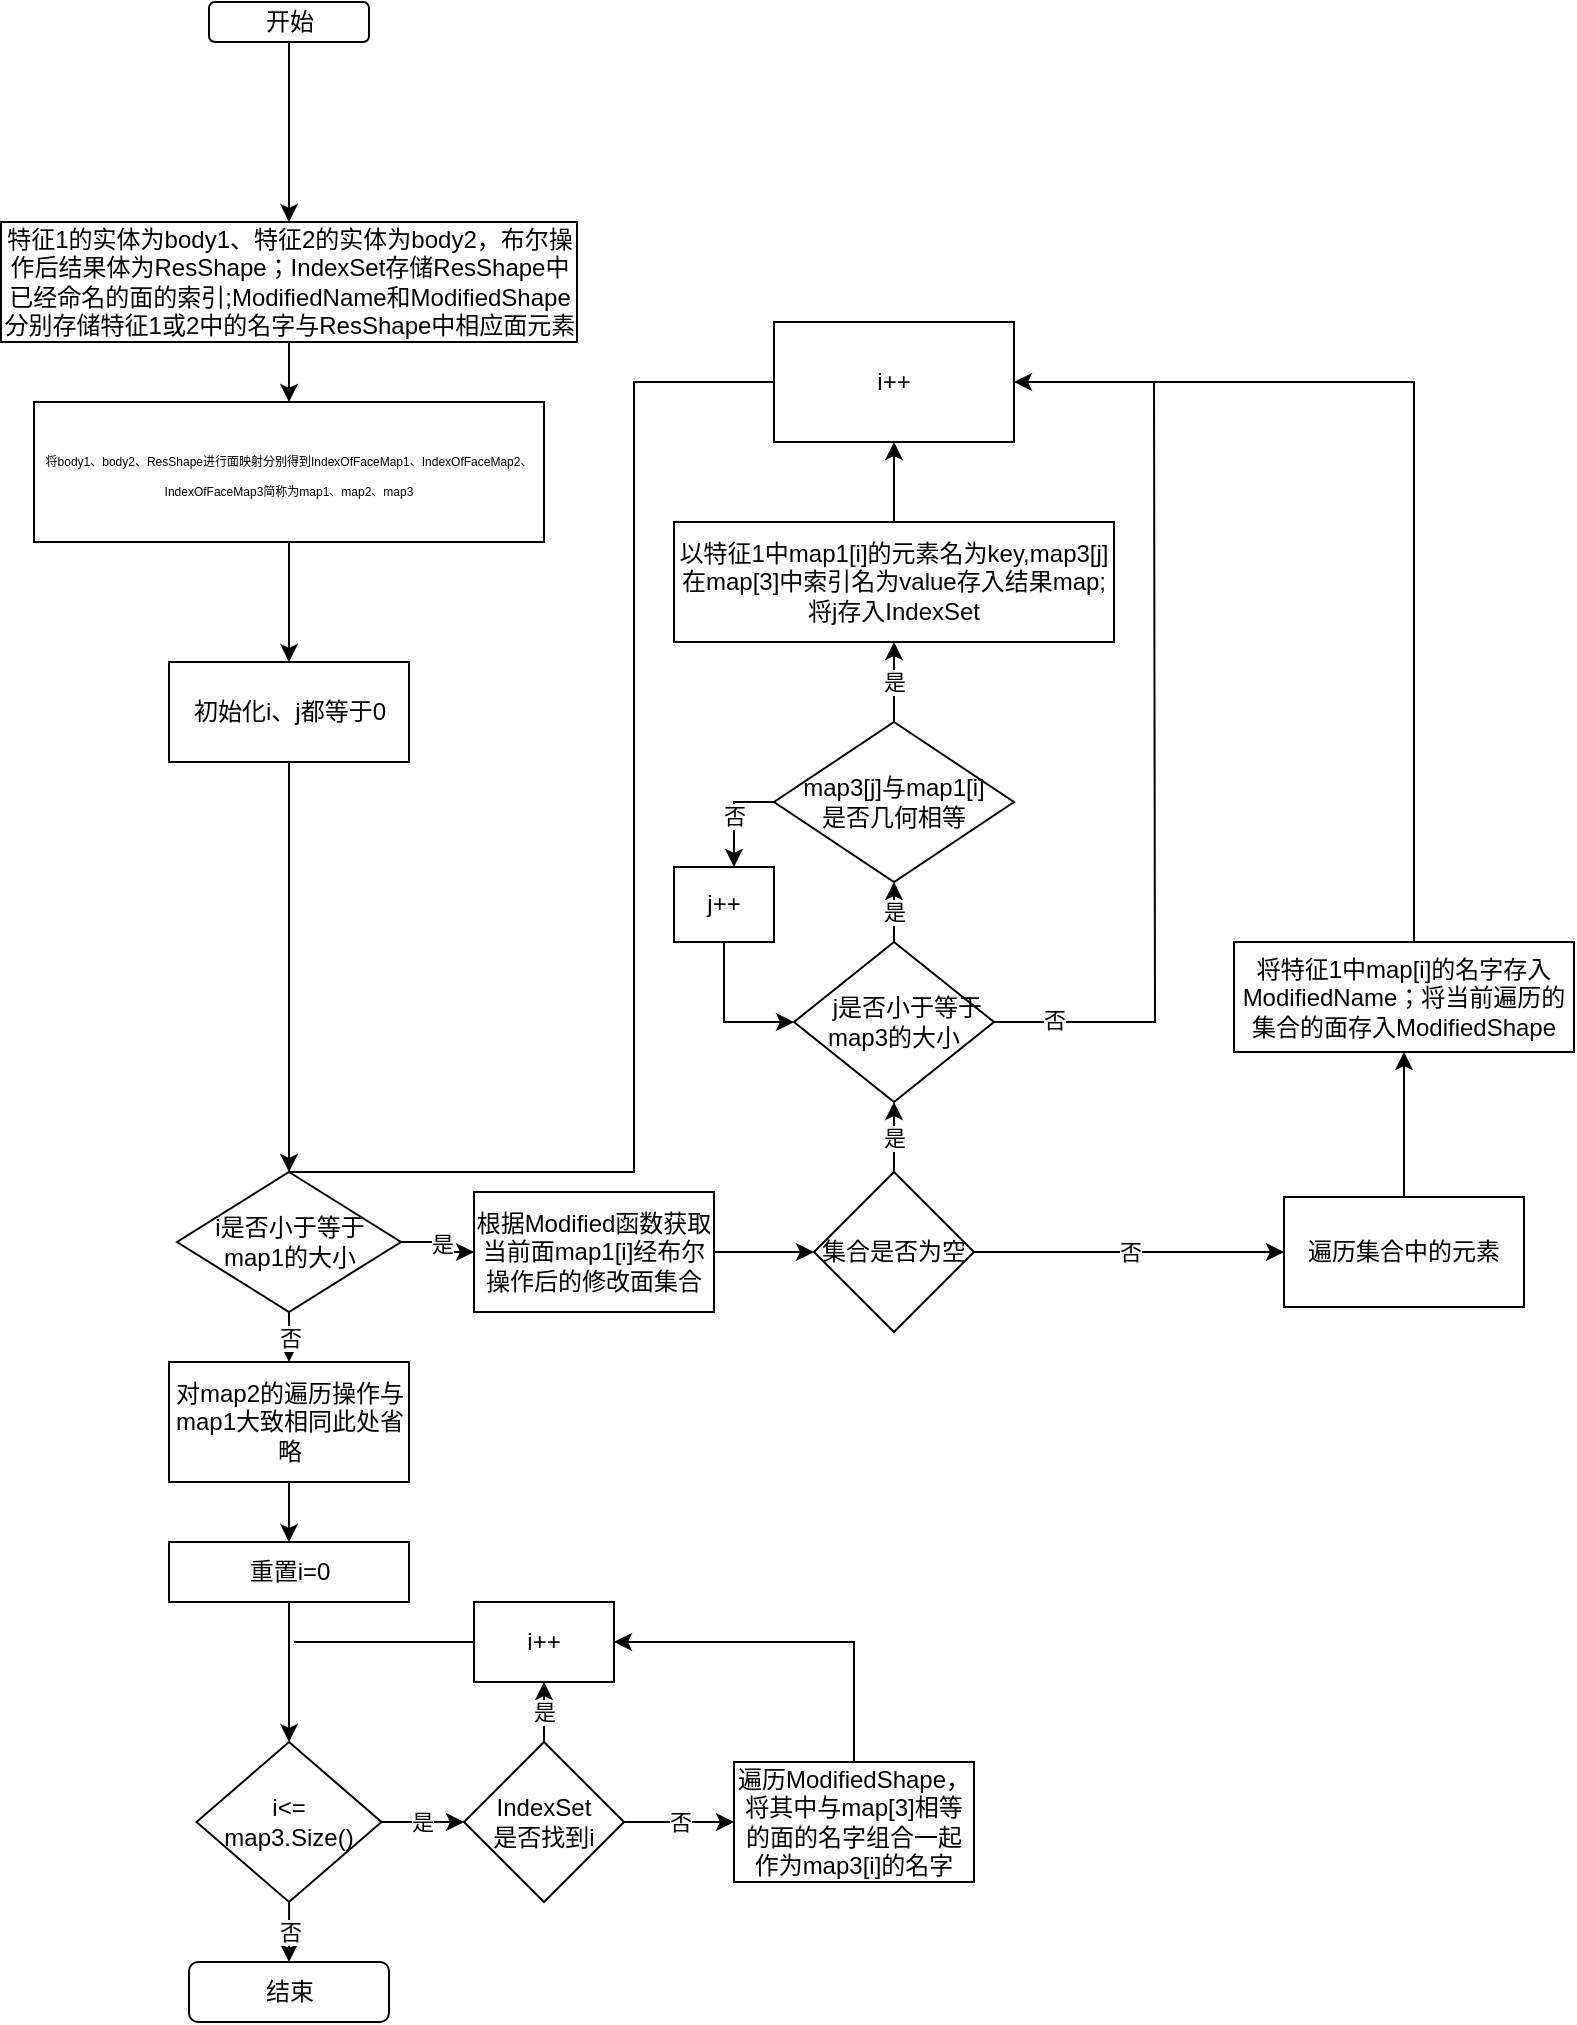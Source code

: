 <mxfile version="21.0.8" type="github">
  <diagram name="第 1 页" id="_Mh3rlw3rDL7OMKS7EPb">
    <mxGraphModel dx="3172" dy="2224" grid="1" gridSize="10" guides="1" tooltips="1" connect="1" arrows="1" fold="1" page="1" pageScale="1" pageWidth="827" pageHeight="1169" math="0" shadow="0">
      <root>
        <mxCell id="0" />
        <mxCell id="1" parent="0" />
        <mxCell id="zeZFywTTIwXV4-_s_FP3-36" style="edgeStyle=orthogonalEdgeStyle;rounded=0;orthogonalLoop=1;jettySize=auto;html=1;entryX=0.5;entryY=0;entryDx=0;entryDy=0;" parent="1" source="zeZFywTTIwXV4-_s_FP3-1" target="zeZFywTTIwXV4-_s_FP3-35" edge="1">
          <mxGeometry relative="1" as="geometry" />
        </mxCell>
        <mxCell id="zeZFywTTIwXV4-_s_FP3-1" value="开始" style="rounded=1;whiteSpace=wrap;html=1;" parent="1" vertex="1">
          <mxGeometry x="-32.5" y="-170" width="80" height="20" as="geometry" />
        </mxCell>
        <mxCell id="zeZFywTTIwXV4-_s_FP3-10" style="edgeStyle=orthogonalEdgeStyle;rounded=0;orthogonalLoop=1;jettySize=auto;html=1;entryX=0.5;entryY=0;entryDx=0;entryDy=0;" parent="1" source="zeZFywTTIwXV4-_s_FP3-3" target="zeZFywTTIwXV4-_s_FP3-9" edge="1">
          <mxGeometry relative="1" as="geometry" />
        </mxCell>
        <mxCell id="zeZFywTTIwXV4-_s_FP3-3" value="&lt;font style=&quot;font-size: 6px;&quot;&gt;将body1、body2、ResShape进行面映射分别得到IndexOfFaceMap1、IndexOfFaceMap2、IndexOfFaceMap3简称为map1、map2、map3&lt;/font&gt;" style="rounded=0;whiteSpace=wrap;html=1;" parent="1" vertex="1">
          <mxGeometry x="-120" y="30" width="255" height="70" as="geometry" />
        </mxCell>
        <mxCell id="zeZFywTTIwXV4-_s_FP3-13" value="否" style="edgeStyle=orthogonalEdgeStyle;rounded=0;orthogonalLoop=1;jettySize=auto;html=1;entryX=0.5;entryY=0;entryDx=0;entryDy=0;" parent="1" source="zeZFywTTIwXV4-_s_FP3-5" target="zeZFywTTIwXV4-_s_FP3-46" edge="1">
          <mxGeometry relative="1" as="geometry">
            <mxPoint x="7.5" y="555" as="targetPoint" />
          </mxGeometry>
        </mxCell>
        <mxCell id="zeZFywTTIwXV4-_s_FP3-14" value="是" style="edgeStyle=orthogonalEdgeStyle;rounded=0;orthogonalLoop=1;jettySize=auto;html=1;entryX=0;entryY=0.5;entryDx=0;entryDy=0;" parent="1" source="zeZFywTTIwXV4-_s_FP3-5" target="zeZFywTTIwXV4-_s_FP3-16" edge="1">
          <mxGeometry relative="1" as="geometry">
            <mxPoint x="100" y="455" as="targetPoint" />
          </mxGeometry>
        </mxCell>
        <mxCell id="zeZFywTTIwXV4-_s_FP3-5" value="i是否小于等于&lt;br&gt;map1的大小" style="rhombus;whiteSpace=wrap;html=1;" parent="1" vertex="1">
          <mxGeometry x="-48.5" y="415" width="112" height="70" as="geometry" />
        </mxCell>
        <mxCell id="zeZFywTTIwXV4-_s_FP3-7" style="edgeStyle=orthogonalEdgeStyle;rounded=0;orthogonalLoop=1;jettySize=auto;html=1;exitX=0.5;exitY=1;exitDx=0;exitDy=0;" parent="1" source="zeZFywTTIwXV4-_s_FP3-1" target="zeZFywTTIwXV4-_s_FP3-1" edge="1">
          <mxGeometry relative="1" as="geometry" />
        </mxCell>
        <mxCell id="zeZFywTTIwXV4-_s_FP3-12" style="edgeStyle=orthogonalEdgeStyle;rounded=0;orthogonalLoop=1;jettySize=auto;html=1;entryX=0.5;entryY=0;entryDx=0;entryDy=0;" parent="1" source="zeZFywTTIwXV4-_s_FP3-9" target="zeZFywTTIwXV4-_s_FP3-5" edge="1">
          <mxGeometry relative="1" as="geometry" />
        </mxCell>
        <mxCell id="zeZFywTTIwXV4-_s_FP3-9" value="初始化i、j都等于0" style="rounded=0;whiteSpace=wrap;html=1;" parent="1" vertex="1">
          <mxGeometry x="-52.5" y="160" width="120" height="50" as="geometry" />
        </mxCell>
        <mxCell id="zeZFywTTIwXV4-_s_FP3-17" style="edgeStyle=orthogonalEdgeStyle;rounded=0;orthogonalLoop=1;jettySize=auto;html=1;entryX=0;entryY=0.5;entryDx=0;entryDy=0;" parent="1" source="zeZFywTTIwXV4-_s_FP3-16" target="zeZFywTTIwXV4-_s_FP3-18" edge="1">
          <mxGeometry relative="1" as="geometry">
            <mxPoint x="260" y="455" as="targetPoint" />
          </mxGeometry>
        </mxCell>
        <mxCell id="zeZFywTTIwXV4-_s_FP3-16" value="根据Modified函数获取当前面map1[i]经布尔操作后的修改面集合" style="rounded=0;whiteSpace=wrap;html=1;" parent="1" vertex="1">
          <mxGeometry x="100" y="425" width="120" height="60" as="geometry" />
        </mxCell>
        <mxCell id="zeZFywTTIwXV4-_s_FP3-19" value="否" style="edgeStyle=orthogonalEdgeStyle;rounded=0;orthogonalLoop=1;jettySize=auto;html=1;entryX=0;entryY=0.5;entryDx=0;entryDy=0;" parent="1" source="zeZFywTTIwXV4-_s_FP3-18" target="zeZFywTTIwXV4-_s_FP3-20" edge="1">
          <mxGeometry relative="1" as="geometry">
            <mxPoint x="400" y="455" as="targetPoint" />
          </mxGeometry>
        </mxCell>
        <mxCell id="zeZFywTTIwXV4-_s_FP3-29" value="是" style="edgeStyle=orthogonalEdgeStyle;rounded=0;orthogonalLoop=1;jettySize=auto;html=1;entryX=0.5;entryY=1;entryDx=0;entryDy=0;" parent="1" source="zeZFywTTIwXV4-_s_FP3-18" target="zeZFywTTIwXV4-_s_FP3-28" edge="1">
          <mxGeometry relative="1" as="geometry" />
        </mxCell>
        <mxCell id="zeZFywTTIwXV4-_s_FP3-18" value="集合是否为空" style="rhombus;whiteSpace=wrap;html=1;" parent="1" vertex="1">
          <mxGeometry x="270" y="415" width="80" height="80" as="geometry" />
        </mxCell>
        <mxCell id="zeZFywTTIwXV4-_s_FP3-47" style="edgeStyle=orthogonalEdgeStyle;rounded=0;orthogonalLoop=1;jettySize=auto;html=1;entryX=0.5;entryY=1;entryDx=0;entryDy=0;" parent="1" source="zeZFywTTIwXV4-_s_FP3-20" target="zeZFywTTIwXV4-_s_FP3-41" edge="1">
          <mxGeometry relative="1" as="geometry" />
        </mxCell>
        <mxCell id="zeZFywTTIwXV4-_s_FP3-20" value="遍历集合中的元素" style="rounded=0;whiteSpace=wrap;html=1;" parent="1" vertex="1">
          <mxGeometry x="505" y="427.5" width="120" height="55" as="geometry" />
        </mxCell>
        <mxCell id="zeZFywTTIwXV4-_s_FP3-24" style="edgeStyle=orthogonalEdgeStyle;rounded=0;orthogonalLoop=1;jettySize=auto;html=1;entryX=0.5;entryY=1;entryDx=0;entryDy=0;" parent="1" source="zeZFywTTIwXV4-_s_FP3-22" target="zeZFywTTIwXV4-_s_FP3-25" edge="1">
          <mxGeometry relative="1" as="geometry">
            <mxPoint x="310" y="290" as="targetPoint" />
          </mxGeometry>
        </mxCell>
        <mxCell id="zeZFywTTIwXV4-_s_FP3-22" value="以特征1中map1[i]的元素名为key,map3[j]在map[3]中索引名为value存入结果map;&lt;br&gt;将j存入IndexSet" style="rounded=0;whiteSpace=wrap;html=1;" parent="1" vertex="1">
          <mxGeometry x="200" y="90" width="220" height="60" as="geometry" />
        </mxCell>
        <mxCell id="zeZFywTTIwXV4-_s_FP3-25" value="i++" style="rounded=0;whiteSpace=wrap;html=1;" parent="1" vertex="1">
          <mxGeometry x="250" y="-10" width="120" height="60" as="geometry" />
        </mxCell>
        <mxCell id="zeZFywTTIwXV4-_s_FP3-30" value="是" style="edgeStyle=orthogonalEdgeStyle;rounded=0;orthogonalLoop=1;jettySize=auto;html=1;exitX=0.5;exitY=0;exitDx=0;exitDy=0;entryX=0.5;entryY=1;entryDx=0;entryDy=0;" parent="1" source="zeZFywTTIwXV4-_s_FP3-28" target="zeZFywTTIwXV4-_s_FP3-32" edge="1">
          <mxGeometry relative="1" as="geometry">
            <mxPoint x="310" y="250" as="targetPoint" />
          </mxGeometry>
        </mxCell>
        <mxCell id="zeZFywTTIwXV4-_s_FP3-28" value="&amp;nbsp; &amp;nbsp; j是否小于等于&lt;br&gt;map3的大小" style="rhombus;whiteSpace=wrap;html=1;" parent="1" vertex="1">
          <mxGeometry x="260" y="300" width="100" height="80" as="geometry" />
        </mxCell>
        <mxCell id="zeZFywTTIwXV4-_s_FP3-34" value="是" style="edgeStyle=orthogonalEdgeStyle;rounded=0;orthogonalLoop=1;jettySize=auto;html=1;" parent="1" source="zeZFywTTIwXV4-_s_FP3-32" target="zeZFywTTIwXV4-_s_FP3-22" edge="1">
          <mxGeometry relative="1" as="geometry" />
        </mxCell>
        <mxCell id="azU4CD6XvhwlvaBpi7kH-1" value="否" style="edgeStyle=orthogonalEdgeStyle;rounded=0;orthogonalLoop=1;jettySize=auto;html=1;" edge="1" parent="1" source="zeZFywTTIwXV4-_s_FP3-32" target="azU4CD6XvhwlvaBpi7kH-3">
          <mxGeometry relative="1" as="geometry">
            <mxPoint x="210" y="220" as="targetPoint" />
            <Array as="points">
              <mxPoint x="230" y="230" />
            </Array>
          </mxGeometry>
        </mxCell>
        <mxCell id="zeZFywTTIwXV4-_s_FP3-32" value="map3[j]与map1[i]&lt;br&gt;是否几何相等" style="rhombus;whiteSpace=wrap;html=1;" parent="1" vertex="1">
          <mxGeometry x="250" y="190" width="120" height="80" as="geometry" />
        </mxCell>
        <mxCell id="zeZFywTTIwXV4-_s_FP3-37" style="edgeStyle=orthogonalEdgeStyle;rounded=0;orthogonalLoop=1;jettySize=auto;html=1;entryX=0.5;entryY=0;entryDx=0;entryDy=0;" parent="1" source="zeZFywTTIwXV4-_s_FP3-35" target="zeZFywTTIwXV4-_s_FP3-3" edge="1">
          <mxGeometry relative="1" as="geometry" />
        </mxCell>
        <mxCell id="zeZFywTTIwXV4-_s_FP3-35" value="特征1的实体为body1、特征2的实体为body2，布尔操作后结果体为ResShape；IndexSet存储ResShape中已经命名的面的索引;ModifiedName和ModifiedShape分别存储特征1或2中的名字与ResShape中相应面元素" style="rounded=0;whiteSpace=wrap;html=1;" parent="1" vertex="1">
          <mxGeometry x="-136.5" y="-60" width="288" height="60" as="geometry" />
        </mxCell>
        <mxCell id="zeZFywTTIwXV4-_s_FP3-39" value="" style="endArrow=none;html=1;rounded=0;edgeStyle=orthogonalEdgeStyle;entryX=0;entryY=0.5;entryDx=0;entryDy=0;exitX=0.5;exitY=0;exitDx=0;exitDy=0;" parent="1" source="zeZFywTTIwXV4-_s_FP3-5" target="zeZFywTTIwXV4-_s_FP3-25" edge="1">
          <mxGeometry width="50" height="50" relative="1" as="geometry">
            <mxPoint x="100" y="320" as="sourcePoint" />
            <mxPoint x="150" y="270" as="targetPoint" />
            <Array as="points">
              <mxPoint x="180" y="415" />
              <mxPoint x="180" y="20" />
            </Array>
          </mxGeometry>
        </mxCell>
        <mxCell id="zeZFywTTIwXV4-_s_FP3-42" style="edgeStyle=orthogonalEdgeStyle;rounded=0;orthogonalLoop=1;jettySize=auto;html=1;entryX=1;entryY=0.5;entryDx=0;entryDy=0;" parent="1" source="zeZFywTTIwXV4-_s_FP3-41" target="zeZFywTTIwXV4-_s_FP3-25" edge="1">
          <mxGeometry relative="1" as="geometry">
            <Array as="points">
              <mxPoint x="570" y="20" />
            </Array>
          </mxGeometry>
        </mxCell>
        <mxCell id="zeZFywTTIwXV4-_s_FP3-41" value="将特征1中map[i]的名字存入ModifiedName；将当前遍历的集合的面存入ModifiedShape" style="rounded=0;whiteSpace=wrap;html=1;" parent="1" vertex="1">
          <mxGeometry x="480" y="300" width="170" height="55" as="geometry" />
        </mxCell>
        <mxCell id="zeZFywTTIwXV4-_s_FP3-48" style="edgeStyle=orthogonalEdgeStyle;rounded=0;orthogonalLoop=1;jettySize=auto;html=1;entryX=0.5;entryY=0;entryDx=0;entryDy=0;" parent="1" source="zeZFywTTIwXV4-_s_FP3-46" target="zeZFywTTIwXV4-_s_FP3-49" edge="1">
          <mxGeometry relative="1" as="geometry">
            <mxPoint x="7.5" y="610" as="targetPoint" />
          </mxGeometry>
        </mxCell>
        <mxCell id="zeZFywTTIwXV4-_s_FP3-46" value="对map2的遍历操作与map1大致相同此处省略" style="rounded=0;whiteSpace=wrap;html=1;" parent="1" vertex="1">
          <mxGeometry x="-52.5" y="510" width="120" height="60" as="geometry" />
        </mxCell>
        <mxCell id="zeZFywTTIwXV4-_s_FP3-50" style="edgeStyle=orthogonalEdgeStyle;rounded=0;orthogonalLoop=1;jettySize=auto;html=1;entryX=0.5;entryY=0;entryDx=0;entryDy=0;" parent="1" source="zeZFywTTIwXV4-_s_FP3-49" target="zeZFywTTIwXV4-_s_FP3-51" edge="1">
          <mxGeometry relative="1" as="geometry">
            <mxPoint x="7.5" y="670" as="targetPoint" />
          </mxGeometry>
        </mxCell>
        <mxCell id="zeZFywTTIwXV4-_s_FP3-49" value="重置i=0" style="rounded=0;whiteSpace=wrap;html=1;" parent="1" vertex="1">
          <mxGeometry x="-52.5" y="600" width="120" height="30" as="geometry" />
        </mxCell>
        <mxCell id="zeZFywTTIwXV4-_s_FP3-52" value="是" style="edgeStyle=orthogonalEdgeStyle;rounded=0;orthogonalLoop=1;jettySize=auto;html=1;entryX=0;entryY=0.5;entryDx=0;entryDy=0;" parent="1" source="zeZFywTTIwXV4-_s_FP3-51" target="zeZFywTTIwXV4-_s_FP3-54" edge="1">
          <mxGeometry relative="1" as="geometry">
            <mxPoint x="80" y="700" as="targetPoint" />
          </mxGeometry>
        </mxCell>
        <mxCell id="zeZFywTTIwXV4-_s_FP3-61" value="否" style="edgeStyle=orthogonalEdgeStyle;rounded=0;orthogonalLoop=1;jettySize=auto;html=1;entryX=0.5;entryY=0;entryDx=0;entryDy=0;" parent="1" source="zeZFywTTIwXV4-_s_FP3-51" target="zeZFywTTIwXV4-_s_FP3-60" edge="1">
          <mxGeometry relative="1" as="geometry" />
        </mxCell>
        <mxCell id="zeZFywTTIwXV4-_s_FP3-51" value="i&amp;lt;=&lt;br&gt;map3.Size()" style="rhombus;whiteSpace=wrap;html=1;" parent="1" vertex="1">
          <mxGeometry x="-38.75" y="700" width="92.5" height="80" as="geometry" />
        </mxCell>
        <mxCell id="zeZFywTTIwXV4-_s_FP3-55" value="否" style="edgeStyle=orthogonalEdgeStyle;rounded=0;orthogonalLoop=1;jettySize=auto;html=1;entryX=0;entryY=0.5;entryDx=0;entryDy=0;" parent="1" source="zeZFywTTIwXV4-_s_FP3-54" target="zeZFywTTIwXV4-_s_FP3-56" edge="1">
          <mxGeometry relative="1" as="geometry">
            <mxPoint x="230" y="700" as="targetPoint" />
          </mxGeometry>
        </mxCell>
        <mxCell id="zeZFywTTIwXV4-_s_FP3-62" value="是" style="edgeStyle=orthogonalEdgeStyle;rounded=0;orthogonalLoop=1;jettySize=auto;html=1;entryX=0.5;entryY=1;entryDx=0;entryDy=0;" parent="1" source="zeZFywTTIwXV4-_s_FP3-54" target="zeZFywTTIwXV4-_s_FP3-58" edge="1">
          <mxGeometry relative="1" as="geometry" />
        </mxCell>
        <mxCell id="zeZFywTTIwXV4-_s_FP3-54" value="IndexSet&lt;br&gt;是否找到i" style="rhombus;whiteSpace=wrap;html=1;" parent="1" vertex="1">
          <mxGeometry x="95" y="700" width="80" height="80" as="geometry" />
        </mxCell>
        <mxCell id="zeZFywTTIwXV4-_s_FP3-63" style="edgeStyle=orthogonalEdgeStyle;rounded=0;orthogonalLoop=1;jettySize=auto;html=1;entryX=1;entryY=0.5;entryDx=0;entryDy=0;" parent="1" source="zeZFywTTIwXV4-_s_FP3-56" target="zeZFywTTIwXV4-_s_FP3-58" edge="1">
          <mxGeometry relative="1" as="geometry">
            <Array as="points">
              <mxPoint x="290" y="650" />
            </Array>
          </mxGeometry>
        </mxCell>
        <mxCell id="zeZFywTTIwXV4-_s_FP3-56" value="遍历ModifiedShape，将其中与map[3]相等的面的名字组合一起作为map3[i]的名字" style="rounded=0;whiteSpace=wrap;html=1;" parent="1" vertex="1">
          <mxGeometry x="230" y="710" width="120" height="60" as="geometry" />
        </mxCell>
        <mxCell id="zeZFywTTIwXV4-_s_FP3-58" value="i++" style="rounded=0;whiteSpace=wrap;html=1;" parent="1" vertex="1">
          <mxGeometry x="100" y="630" width="70" height="40" as="geometry" />
        </mxCell>
        <mxCell id="zeZFywTTIwXV4-_s_FP3-60" value="结束" style="rounded=1;whiteSpace=wrap;html=1;" parent="1" vertex="1">
          <mxGeometry x="-42.5" y="810" width="100" height="30" as="geometry" />
        </mxCell>
        <mxCell id="zeZFywTTIwXV4-_s_FP3-65" value="" style="endArrow=none;html=1;rounded=0;entryX=0;entryY=0.5;entryDx=0;entryDy=0;" parent="1" target="zeZFywTTIwXV4-_s_FP3-58" edge="1">
          <mxGeometry width="50" height="50" relative="1" as="geometry">
            <mxPoint x="10" y="650" as="sourcePoint" />
            <mxPoint x="190" y="810" as="targetPoint" />
          </mxGeometry>
        </mxCell>
        <mxCell id="azU4CD6XvhwlvaBpi7kH-7" style="edgeStyle=orthogonalEdgeStyle;rounded=0;orthogonalLoop=1;jettySize=auto;html=1;" edge="1" parent="1" source="azU4CD6XvhwlvaBpi7kH-3" target="zeZFywTTIwXV4-_s_FP3-28">
          <mxGeometry relative="1" as="geometry">
            <Array as="points">
              <mxPoint x="225" y="340" />
            </Array>
          </mxGeometry>
        </mxCell>
        <mxCell id="azU4CD6XvhwlvaBpi7kH-3" value="j++" style="rounded=0;whiteSpace=wrap;html=1;" vertex="1" parent="1">
          <mxGeometry x="200" y="262.5" width="50" height="37.5" as="geometry" />
        </mxCell>
        <mxCell id="azU4CD6XvhwlvaBpi7kH-9" value="" style="endArrow=none;html=1;rounded=0;exitX=1;exitY=0.5;exitDx=0;exitDy=0;edgeStyle=orthogonalEdgeStyle;" edge="1" parent="1" source="zeZFywTTIwXV4-_s_FP3-28">
          <mxGeometry width="50" height="50" relative="1" as="geometry">
            <mxPoint x="380" y="330" as="sourcePoint" />
            <mxPoint x="440" y="20" as="targetPoint" />
          </mxGeometry>
        </mxCell>
        <mxCell id="azU4CD6XvhwlvaBpi7kH-10" value="否" style="edgeLabel;html=1;align=center;verticalAlign=middle;resizable=0;points=[];" vertex="1" connectable="0" parent="azU4CD6XvhwlvaBpi7kH-9">
          <mxGeometry x="-0.852" y="1" relative="1" as="geometry">
            <mxPoint as="offset" />
          </mxGeometry>
        </mxCell>
      </root>
    </mxGraphModel>
  </diagram>
</mxfile>
